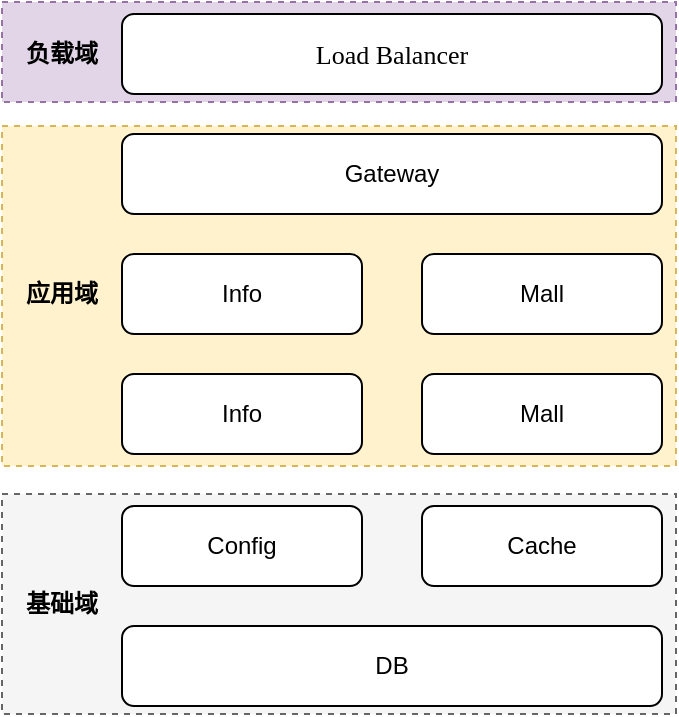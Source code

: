 <mxfile version="13.0.1" type="github">
  <diagram id="yjUITnQ-tmyrhOZyhQca" name="第 1 页">
    <mxGraphModel dx="946" dy="614" grid="1" gridSize="10" guides="1" tooltips="1" connect="1" arrows="1" fold="1" page="1" pageScale="1" pageWidth="3300" pageHeight="4681" math="0" shadow="0">
      <root>
        <mxCell id="0" />
        <mxCell id="1" parent="0" />
        <mxCell id="-NxkGsRACNTF0rix0MUK-18" value="" style="rounded=0;whiteSpace=wrap;html=1;dashed=1;fillColor=#e1d5e7;strokeColor=#9673a6;" vertex="1" parent="1">
          <mxGeometry x="360" y="174" width="337" height="50" as="geometry" />
        </mxCell>
        <mxCell id="-NxkGsRACNTF0rix0MUK-17" value="" style="rounded=0;whiteSpace=wrap;html=1;dashed=1;fillColor=#f5f5f5;strokeColor=#666666;fontColor=#333333;" vertex="1" parent="1">
          <mxGeometry x="360" y="420" width="337" height="110" as="geometry" />
        </mxCell>
        <mxCell id="-NxkGsRACNTF0rix0MUK-16" value="" style="rounded=0;whiteSpace=wrap;html=1;dashed=1;fillColor=#fff2cc;strokeColor=#d6b656;" vertex="1" parent="1">
          <mxGeometry x="360" y="236" width="337" height="170" as="geometry" />
        </mxCell>
        <mxCell id="-NxkGsRACNTF0rix0MUK-1" value="&lt;span style=&quot;font-family: &amp;#34;hei&amp;#34; ; font-size: 13px&quot;&gt;Load&amp;nbsp;&lt;/span&gt;&lt;font face=&quot;hei&quot;&gt;&lt;span style=&quot;font-size: 13px&quot;&gt;Balancer&lt;/span&gt;&lt;/font&gt;" style="rounded=1;whiteSpace=wrap;html=1;" vertex="1" parent="1">
          <mxGeometry x="420" y="180" width="270" height="40" as="geometry" />
        </mxCell>
        <mxCell id="-NxkGsRACNTF0rix0MUK-2" value="Gateway" style="rounded=1;whiteSpace=wrap;html=1;" vertex="1" parent="1">
          <mxGeometry x="420" y="240" width="270" height="40" as="geometry" />
        </mxCell>
        <mxCell id="-NxkGsRACNTF0rix0MUK-4" value="Info" style="rounded=1;whiteSpace=wrap;html=1;" vertex="1" parent="1">
          <mxGeometry x="420" y="300" width="120" height="40" as="geometry" />
        </mxCell>
        <mxCell id="-NxkGsRACNTF0rix0MUK-7" value="Mall" style="rounded=1;whiteSpace=wrap;html=1;" vertex="1" parent="1">
          <mxGeometry x="570" y="300" width="120" height="40" as="geometry" />
        </mxCell>
        <mxCell id="-NxkGsRACNTF0rix0MUK-8" value="Info" style="rounded=1;whiteSpace=wrap;html=1;" vertex="1" parent="1">
          <mxGeometry x="420" y="360" width="120" height="40" as="geometry" />
        </mxCell>
        <mxCell id="-NxkGsRACNTF0rix0MUK-9" value="Mall" style="rounded=1;whiteSpace=wrap;html=1;" vertex="1" parent="1">
          <mxGeometry x="570" y="360" width="120" height="40" as="geometry" />
        </mxCell>
        <mxCell id="-NxkGsRACNTF0rix0MUK-13" value="Config" style="rounded=1;whiteSpace=wrap;html=1;" vertex="1" parent="1">
          <mxGeometry x="420" y="426" width="120" height="40" as="geometry" />
        </mxCell>
        <mxCell id="-NxkGsRACNTF0rix0MUK-14" value="Cache" style="rounded=1;whiteSpace=wrap;html=1;" vertex="1" parent="1">
          <mxGeometry x="570" y="426" width="120" height="40" as="geometry" />
        </mxCell>
        <mxCell id="-NxkGsRACNTF0rix0MUK-15" value="DB" style="rounded=1;whiteSpace=wrap;html=1;" vertex="1" parent="1">
          <mxGeometry x="420" y="486" width="270" height="40" as="geometry" />
        </mxCell>
        <mxCell id="-NxkGsRACNTF0rix0MUK-19" value="负载域" style="text;html=1;strokeColor=none;fillColor=none;align=center;verticalAlign=middle;whiteSpace=wrap;rounded=0;dashed=1;fontStyle=1" vertex="1" parent="1">
          <mxGeometry x="370" y="190" width="40" height="20" as="geometry" />
        </mxCell>
        <mxCell id="-NxkGsRACNTF0rix0MUK-20" value="应用域" style="text;html=1;strokeColor=none;fillColor=none;align=center;verticalAlign=middle;whiteSpace=wrap;rounded=0;dashed=1;fontStyle=1" vertex="1" parent="1">
          <mxGeometry x="370" y="310" width="40" height="20" as="geometry" />
        </mxCell>
        <mxCell id="-NxkGsRACNTF0rix0MUK-21" value="基础域" style="text;html=1;strokeColor=none;fillColor=none;align=center;verticalAlign=middle;whiteSpace=wrap;rounded=0;dashed=1;fontStyle=1" vertex="1" parent="1">
          <mxGeometry x="370" y="465" width="40" height="20" as="geometry" />
        </mxCell>
      </root>
    </mxGraphModel>
  </diagram>
</mxfile>
